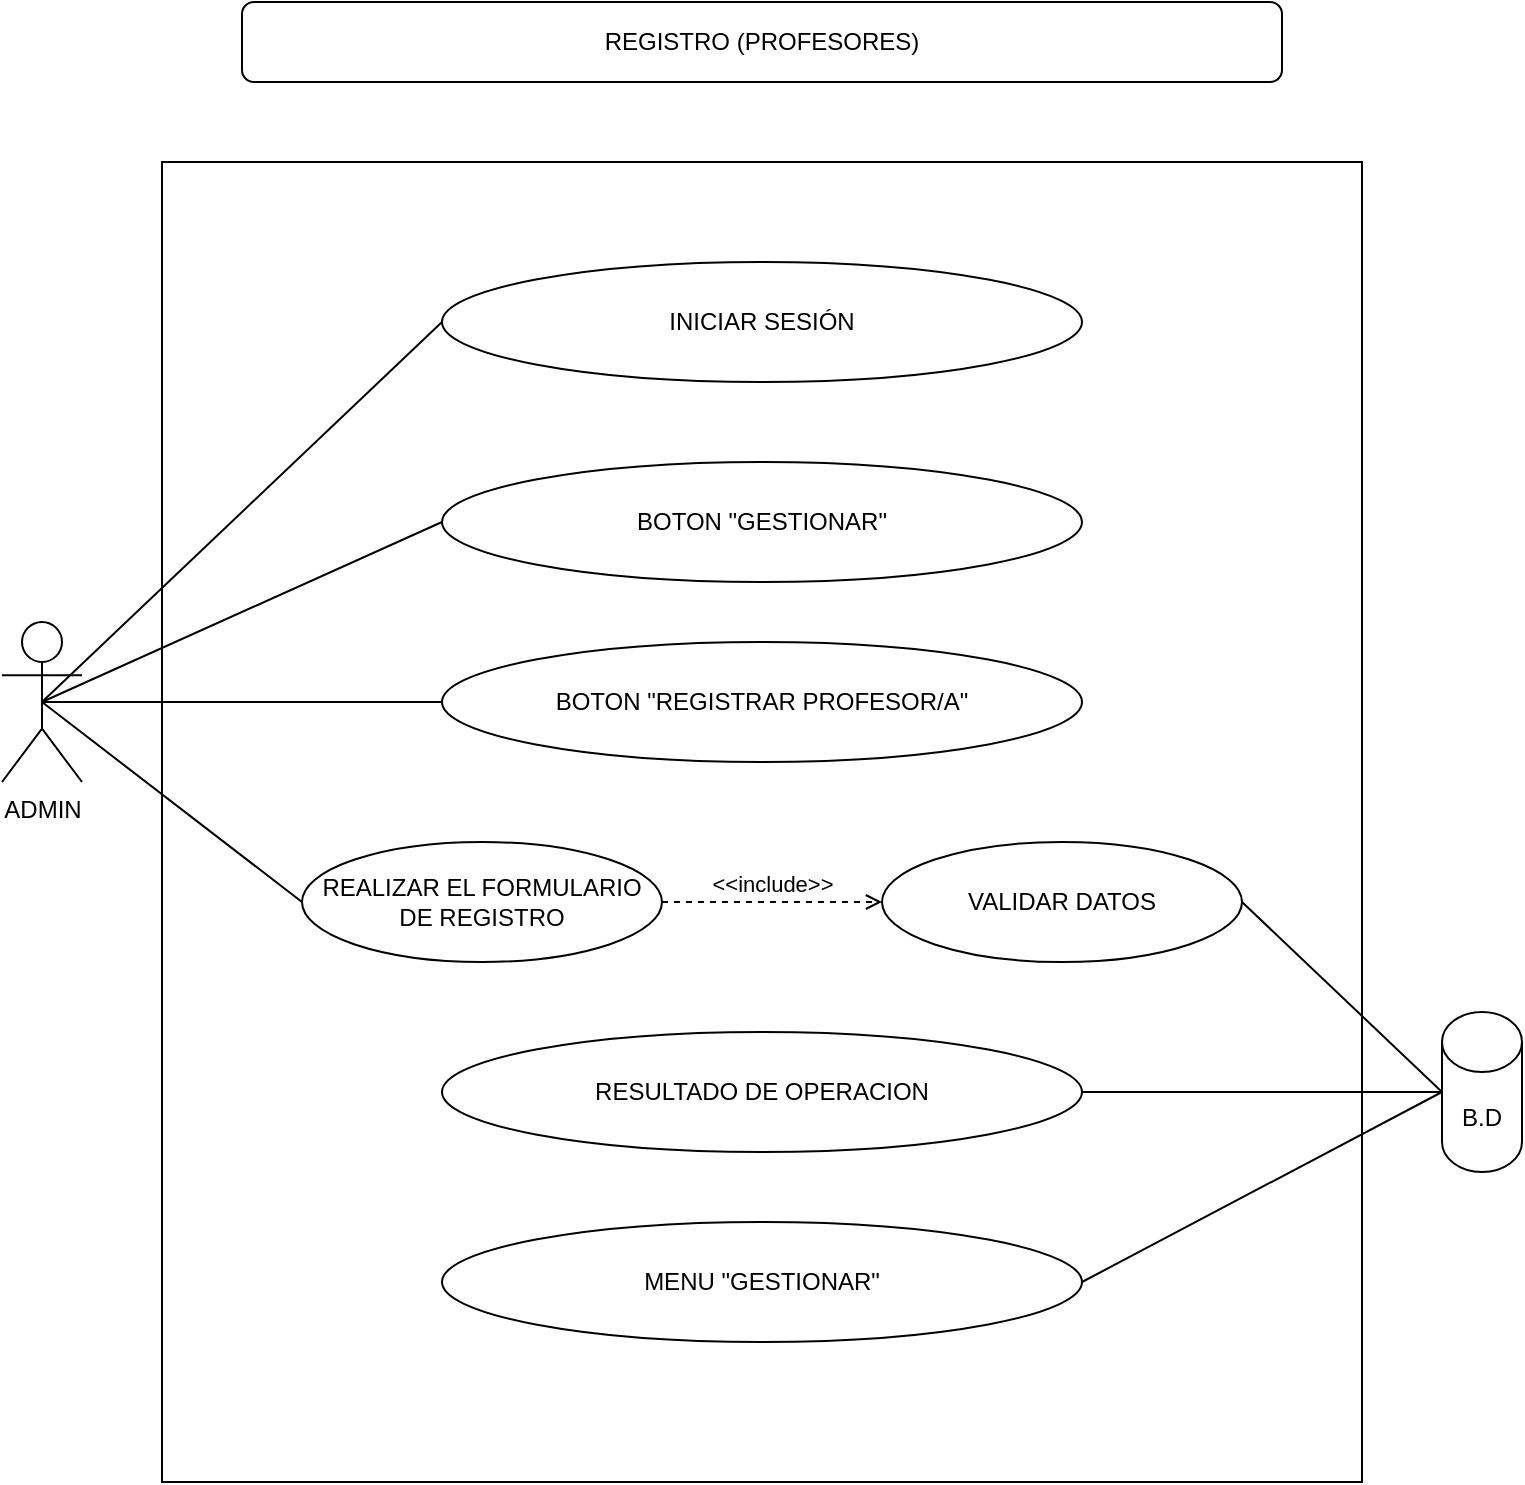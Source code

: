 <mxfile version="15.0.3" type="device"><diagram id="D6KWWX0laT_HmZkVGD6-" name="Page-1"><mxGraphModel dx="1374" dy="794" grid="1" gridSize="10" guides="1" tooltips="1" connect="1" arrows="1" fold="1" page="1" pageScale="1" pageWidth="827" pageHeight="1169" math="0" shadow="0"><root><mxCell id="0"/><mxCell id="1" parent="0"/><mxCell id="SE3Wk6Y7CciWeNubv-oa-2" value="" style="rounded=0;whiteSpace=wrap;html=1;" parent="1" vertex="1"><mxGeometry x="120" y="120" width="600" height="660" as="geometry"/></mxCell><mxCell id="SE3Wk6Y7CciWeNubv-oa-3" value="ADMIN" style="shape=umlActor;verticalLabelPosition=bottom;verticalAlign=top;html=1;outlineConnect=0;" parent="1" vertex="1"><mxGeometry x="40" y="350" width="40" height="80" as="geometry"/></mxCell><mxCell id="SE3Wk6Y7CciWeNubv-oa-4" value="B.D" style="shape=cylinder3;whiteSpace=wrap;html=1;boundedLbl=1;backgroundOutline=1;size=15;" parent="1" vertex="1"><mxGeometry x="760" y="545" width="40" height="80" as="geometry"/></mxCell><mxCell id="SE3Wk6Y7CciWeNubv-oa-5" value="REGISTRO (PROFESORES)" style="rounded=1;whiteSpace=wrap;html=1;" parent="1" vertex="1"><mxGeometry x="160" y="40" width="520" height="40" as="geometry"/></mxCell><mxCell id="SE3Wk6Y7CciWeNubv-oa-6" value="INICIAR SESIÓN" style="ellipse;whiteSpace=wrap;html=1;" parent="1" vertex="1"><mxGeometry x="260" y="170" width="320" height="60" as="geometry"/></mxCell><mxCell id="SE3Wk6Y7CciWeNubv-oa-7" value="BOTON &quot;GESTIONAR&quot;" style="ellipse;whiteSpace=wrap;html=1;" parent="1" vertex="1"><mxGeometry x="260" y="270" width="320" height="60" as="geometry"/></mxCell><mxCell id="SE3Wk6Y7CciWeNubv-oa-8" value="BOTON &quot;REGISTRAR PROFESOR/A&quot;" style="ellipse;whiteSpace=wrap;html=1;" parent="1" vertex="1"><mxGeometry x="260" y="360" width="320" height="60" as="geometry"/></mxCell><mxCell id="SE3Wk6Y7CciWeNubv-oa-10" value="REALIZAR EL FORMULARIO DE REGISTRO" style="ellipse;whiteSpace=wrap;html=1;" parent="1" vertex="1"><mxGeometry x="190" y="460" width="180" height="60" as="geometry"/></mxCell><mxCell id="SE3Wk6Y7CciWeNubv-oa-12" value="VALIDAR DATOS" style="ellipse;whiteSpace=wrap;html=1;" parent="1" vertex="1"><mxGeometry x="480" y="460" width="180" height="60" as="geometry"/></mxCell><mxCell id="SE3Wk6Y7CciWeNubv-oa-13" value="RESULTADO DE OPERACION" style="ellipse;whiteSpace=wrap;html=1;" parent="1" vertex="1"><mxGeometry x="260" y="555" width="320" height="60" as="geometry"/></mxCell><mxCell id="SE3Wk6Y7CciWeNubv-oa-15" value="MENU &quot;GESTIONAR&quot;" style="ellipse;whiteSpace=wrap;html=1;" parent="1" vertex="1"><mxGeometry x="260" y="650" width="320" height="60" as="geometry"/></mxCell><mxCell id="soZWzAZ3Zu43m8Tvb26R-3" value="" style="endArrow=none;html=1;exitX=0.5;exitY=0.5;exitDx=0;exitDy=0;exitPerimeter=0;entryX=0;entryY=0.5;entryDx=0;entryDy=0;" edge="1" parent="1" source="SE3Wk6Y7CciWeNubv-oa-3" target="SE3Wk6Y7CciWeNubv-oa-10"><mxGeometry width="50" height="50" relative="1" as="geometry"><mxPoint x="360" y="450" as="sourcePoint"/><mxPoint x="410" y="400" as="targetPoint"/></mxGeometry></mxCell><mxCell id="soZWzAZ3Zu43m8Tvb26R-4" value="&amp;lt;&amp;lt;include&amp;gt;&amp;gt;" style="html=1;verticalAlign=bottom;labelBackgroundColor=none;endArrow=open;endFill=0;dashed=1;exitX=1;exitY=0.5;exitDx=0;exitDy=0;entryX=0;entryY=0.5;entryDx=0;entryDy=0;" edge="1" parent="1" source="SE3Wk6Y7CciWeNubv-oa-10" target="SE3Wk6Y7CciWeNubv-oa-12"><mxGeometry width="160" relative="1" as="geometry"><mxPoint x="310" y="420" as="sourcePoint"/><mxPoint x="470" y="420" as="targetPoint"/></mxGeometry></mxCell><mxCell id="soZWzAZ3Zu43m8Tvb26R-5" value="" style="endArrow=none;html=1;exitX=0.5;exitY=0.5;exitDx=0;exitDy=0;exitPerimeter=0;entryX=0;entryY=0.5;entryDx=0;entryDy=0;" edge="1" parent="1" source="SE3Wk6Y7CciWeNubv-oa-3" target="SE3Wk6Y7CciWeNubv-oa-6"><mxGeometry width="50" height="50" relative="1" as="geometry"><mxPoint x="360" y="320" as="sourcePoint"/><mxPoint x="410" y="270" as="targetPoint"/></mxGeometry></mxCell><mxCell id="soZWzAZ3Zu43m8Tvb26R-6" value="" style="endArrow=none;html=1;exitX=0.5;exitY=0.5;exitDx=0;exitDy=0;exitPerimeter=0;entryX=0;entryY=0.5;entryDx=0;entryDy=0;" edge="1" parent="1" source="SE3Wk6Y7CciWeNubv-oa-3" target="SE3Wk6Y7CciWeNubv-oa-7"><mxGeometry width="50" height="50" relative="1" as="geometry"><mxPoint x="70" y="400" as="sourcePoint"/><mxPoint x="270" y="180" as="targetPoint"/></mxGeometry></mxCell><mxCell id="soZWzAZ3Zu43m8Tvb26R-7" value="" style="endArrow=none;html=1;exitX=0.5;exitY=0.5;exitDx=0;exitDy=0;exitPerimeter=0;entryX=0;entryY=0.5;entryDx=0;entryDy=0;" edge="1" parent="1" source="SE3Wk6Y7CciWeNubv-oa-3" target="SE3Wk6Y7CciWeNubv-oa-8"><mxGeometry width="50" height="50" relative="1" as="geometry"><mxPoint x="70" y="400" as="sourcePoint"/><mxPoint x="270" y="290" as="targetPoint"/></mxGeometry></mxCell><mxCell id="soZWzAZ3Zu43m8Tvb26R-8" value="" style="endArrow=none;html=1;exitX=1;exitY=0.5;exitDx=0;exitDy=0;entryX=0;entryY=0.5;entryDx=0;entryDy=0;entryPerimeter=0;" edge="1" parent="1" source="SE3Wk6Y7CciWeNubv-oa-12" target="SE3Wk6Y7CciWeNubv-oa-4"><mxGeometry width="50" height="50" relative="1" as="geometry"><mxPoint x="80" y="410" as="sourcePoint"/><mxPoint x="280" y="300" as="targetPoint"/></mxGeometry></mxCell><mxCell id="soZWzAZ3Zu43m8Tvb26R-9" value="" style="endArrow=none;html=1;entryX=0;entryY=0.5;entryDx=0;entryDy=0;entryPerimeter=0;exitX=1;exitY=0.5;exitDx=0;exitDy=0;" edge="1" parent="1" source="SE3Wk6Y7CciWeNubv-oa-13" target="SE3Wk6Y7CciWeNubv-oa-4"><mxGeometry width="50" height="50" relative="1" as="geometry"><mxPoint x="360" y="450" as="sourcePoint"/><mxPoint x="410" y="400" as="targetPoint"/></mxGeometry></mxCell><mxCell id="soZWzAZ3Zu43m8Tvb26R-11" value="" style="endArrow=none;html=1;entryX=0;entryY=0.5;entryDx=0;entryDy=0;entryPerimeter=0;exitX=1;exitY=0.5;exitDx=0;exitDy=0;" edge="1" parent="1" source="SE3Wk6Y7CciWeNubv-oa-15" target="SE3Wk6Y7CciWeNubv-oa-4"><mxGeometry width="50" height="50" relative="1" as="geometry"><mxPoint x="360" y="450" as="sourcePoint"/><mxPoint x="410" y="400" as="targetPoint"/></mxGeometry></mxCell></root></mxGraphModel></diagram></mxfile>